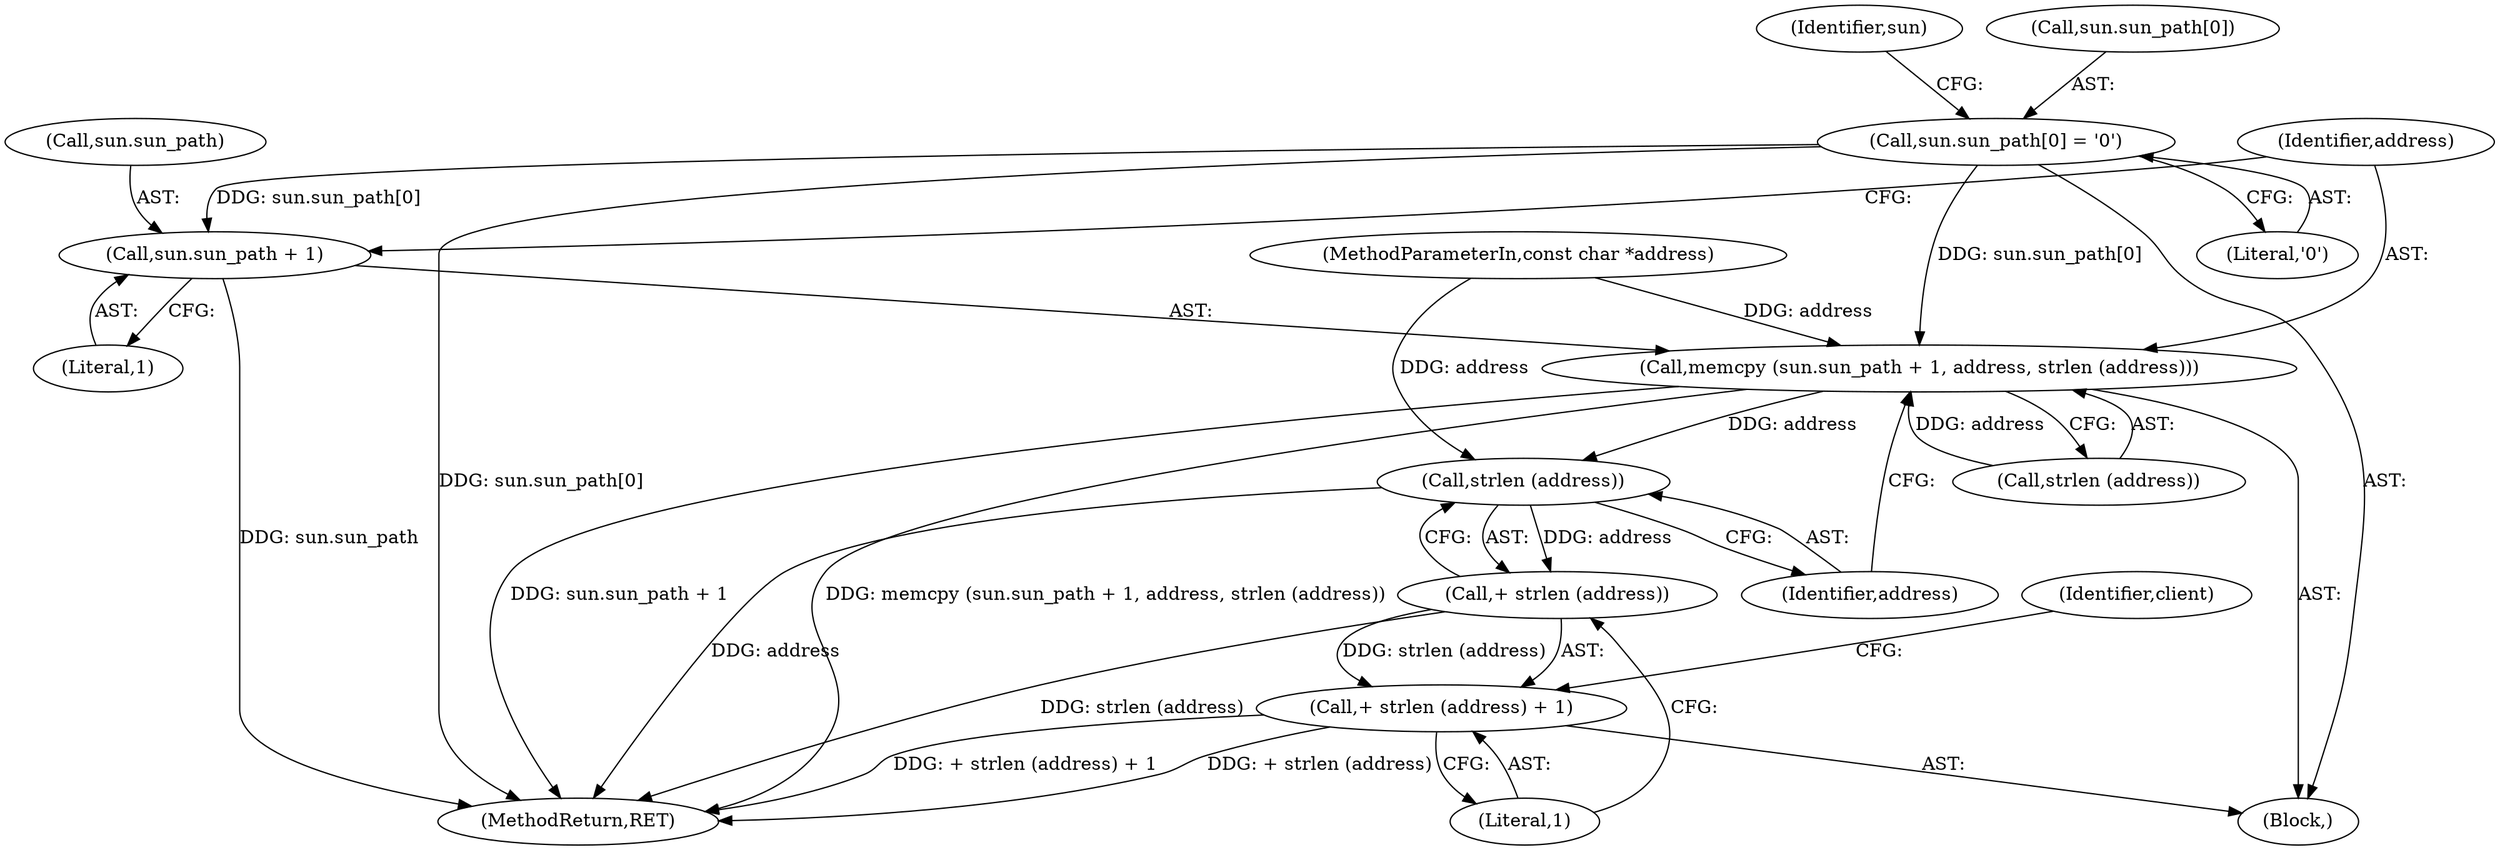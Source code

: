 digraph "1_libfep_293d9d3f_0@array" {
"1000169" [label="(Call,sun.sun_path[0] = '\0')"];
"1000176" [label="(Call,memcpy (sun.sun_path + 1, address, strlen (address)))"];
"1000187" [label="(Call,strlen (address))"];
"1000186" [label="(Call,+ strlen (address))"];
"1000185" [label="(Call,+ strlen (address) + 1)"];
"1000177" [label="(Call,sun.sun_path + 1)"];
"1000186" [label="(Call,+ strlen (address))"];
"1000101" [label="(MethodParameterIn,const char *address)"];
"1000189" [label="(Literal,1)"];
"1000175" [label="(Literal,'\0')"];
"1000177" [label="(Call,sun.sun_path + 1)"];
"1000169" [label="(Call,sun.sun_path[0] = '\0')"];
"1000102" [label="(Block,)"];
"1000176" [label="(Call,memcpy (sun.sun_path + 1, address, strlen (address)))"];
"1000192" [label="(Identifier,client)"];
"1000178" [label="(Call,sun.sun_path)"];
"1000188" [label="(Identifier,address)"];
"1000187" [label="(Call,strlen (address))"];
"1000235" [label="(MethodReturn,RET)"];
"1000181" [label="(Literal,1)"];
"1000182" [label="(Identifier,address)"];
"1000183" [label="(Call,strlen (address))"];
"1000185" [label="(Call,+ strlen (address) + 1)"];
"1000179" [label="(Identifier,sun)"];
"1000170" [label="(Call,sun.sun_path[0])"];
"1000169" -> "1000102"  [label="AST: "];
"1000169" -> "1000175"  [label="CFG: "];
"1000170" -> "1000169"  [label="AST: "];
"1000175" -> "1000169"  [label="AST: "];
"1000179" -> "1000169"  [label="CFG: "];
"1000169" -> "1000235"  [label="DDG: sun.sun_path[0]"];
"1000169" -> "1000176"  [label="DDG: sun.sun_path[0]"];
"1000169" -> "1000177"  [label="DDG: sun.sun_path[0]"];
"1000176" -> "1000102"  [label="AST: "];
"1000176" -> "1000183"  [label="CFG: "];
"1000177" -> "1000176"  [label="AST: "];
"1000182" -> "1000176"  [label="AST: "];
"1000183" -> "1000176"  [label="AST: "];
"1000188" -> "1000176"  [label="CFG: "];
"1000176" -> "1000235"  [label="DDG: memcpy (sun.sun_path + 1, address, strlen (address))"];
"1000176" -> "1000235"  [label="DDG: sun.sun_path + 1"];
"1000183" -> "1000176"  [label="DDG: address"];
"1000101" -> "1000176"  [label="DDG: address"];
"1000176" -> "1000187"  [label="DDG: address"];
"1000187" -> "1000186"  [label="AST: "];
"1000187" -> "1000188"  [label="CFG: "];
"1000188" -> "1000187"  [label="AST: "];
"1000186" -> "1000187"  [label="CFG: "];
"1000187" -> "1000235"  [label="DDG: address"];
"1000187" -> "1000186"  [label="DDG: address"];
"1000101" -> "1000187"  [label="DDG: address"];
"1000186" -> "1000185"  [label="AST: "];
"1000189" -> "1000186"  [label="CFG: "];
"1000186" -> "1000235"  [label="DDG: strlen (address)"];
"1000186" -> "1000185"  [label="DDG: strlen (address)"];
"1000185" -> "1000102"  [label="AST: "];
"1000185" -> "1000189"  [label="CFG: "];
"1000189" -> "1000185"  [label="AST: "];
"1000192" -> "1000185"  [label="CFG: "];
"1000185" -> "1000235"  [label="DDG: + strlen (address) + 1"];
"1000185" -> "1000235"  [label="DDG: + strlen (address)"];
"1000177" -> "1000181"  [label="CFG: "];
"1000178" -> "1000177"  [label="AST: "];
"1000181" -> "1000177"  [label="AST: "];
"1000182" -> "1000177"  [label="CFG: "];
"1000177" -> "1000235"  [label="DDG: sun.sun_path"];
}
